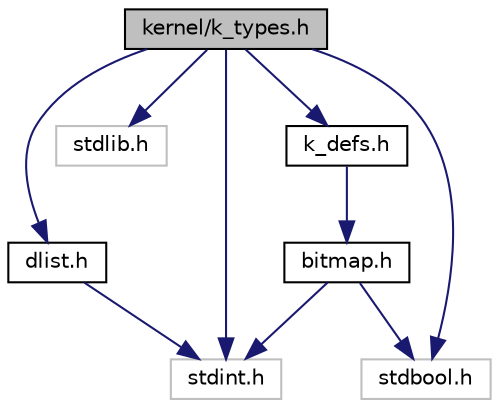 digraph "kernel/k_types.h"
{
 // LATEX_PDF_SIZE
  edge [fontname="Helvetica",fontsize="10",labelfontname="Helvetica",labelfontsize="10"];
  node [fontname="Helvetica",fontsize="10",shape=record];
  Node1 [label="kernel/k_types.h",height=0.2,width=0.4,color="black", fillcolor="grey75", style="filled", fontcolor="black",tooltip="Defines all data types used through the kernel."];
  Node1 -> Node2 [color="midnightblue",fontsize="10",style="solid",fontname="Helvetica"];
  Node2 [label="stdint.h",height=0.2,width=0.4,color="grey75", fillcolor="white", style="filled",tooltip=" "];
  Node1 -> Node3 [color="midnightblue",fontsize="10",style="solid",fontname="Helvetica"];
  Node3 [label="stdlib.h",height=0.2,width=0.4,color="grey75", fillcolor="white", style="filled",tooltip=" "];
  Node1 -> Node4 [color="midnightblue",fontsize="10",style="solid",fontname="Helvetica"];
  Node4 [label="stdbool.h",height=0.2,width=0.4,color="grey75", fillcolor="white", style="filled",tooltip=" "];
  Node1 -> Node5 [color="midnightblue",fontsize="10",style="solid",fontname="Helvetica"];
  Node5 [label="dlist.h",height=0.2,width=0.4,color="black", fillcolor="white", style="filled",URL="$dlist_8h.html",tooltip="Contains all structures and function declarations on how to manage double linked lists."];
  Node5 -> Node2 [color="midnightblue",fontsize="10",style="solid",fontname="Helvetica"];
  Node1 -> Node6 [color="midnightblue",fontsize="10",style="solid",fontname="Helvetica"];
  Node6 [label="k_defs.h",height=0.2,width=0.4,color="black", fillcolor="white", style="filled",URL="$k__defs_8h.html",tooltip="Contains all kernel configuration definitions."];
  Node6 -> Node7 [color="midnightblue",fontsize="10",style="solid",fontname="Helvetica"];
  Node7 [label="bitmap.h",height=0.2,width=0.4,color="black", fillcolor="white", style="filled",URL="$bitmap_8h.html",tooltip="Contains all definitions and function prototypes related to operating a bitmap."];
  Node7 -> Node2 [color="midnightblue",fontsize="10",style="solid",fontname="Helvetica"];
  Node7 -> Node4 [color="midnightblue",fontsize="10",style="solid",fontname="Helvetica"];
}

